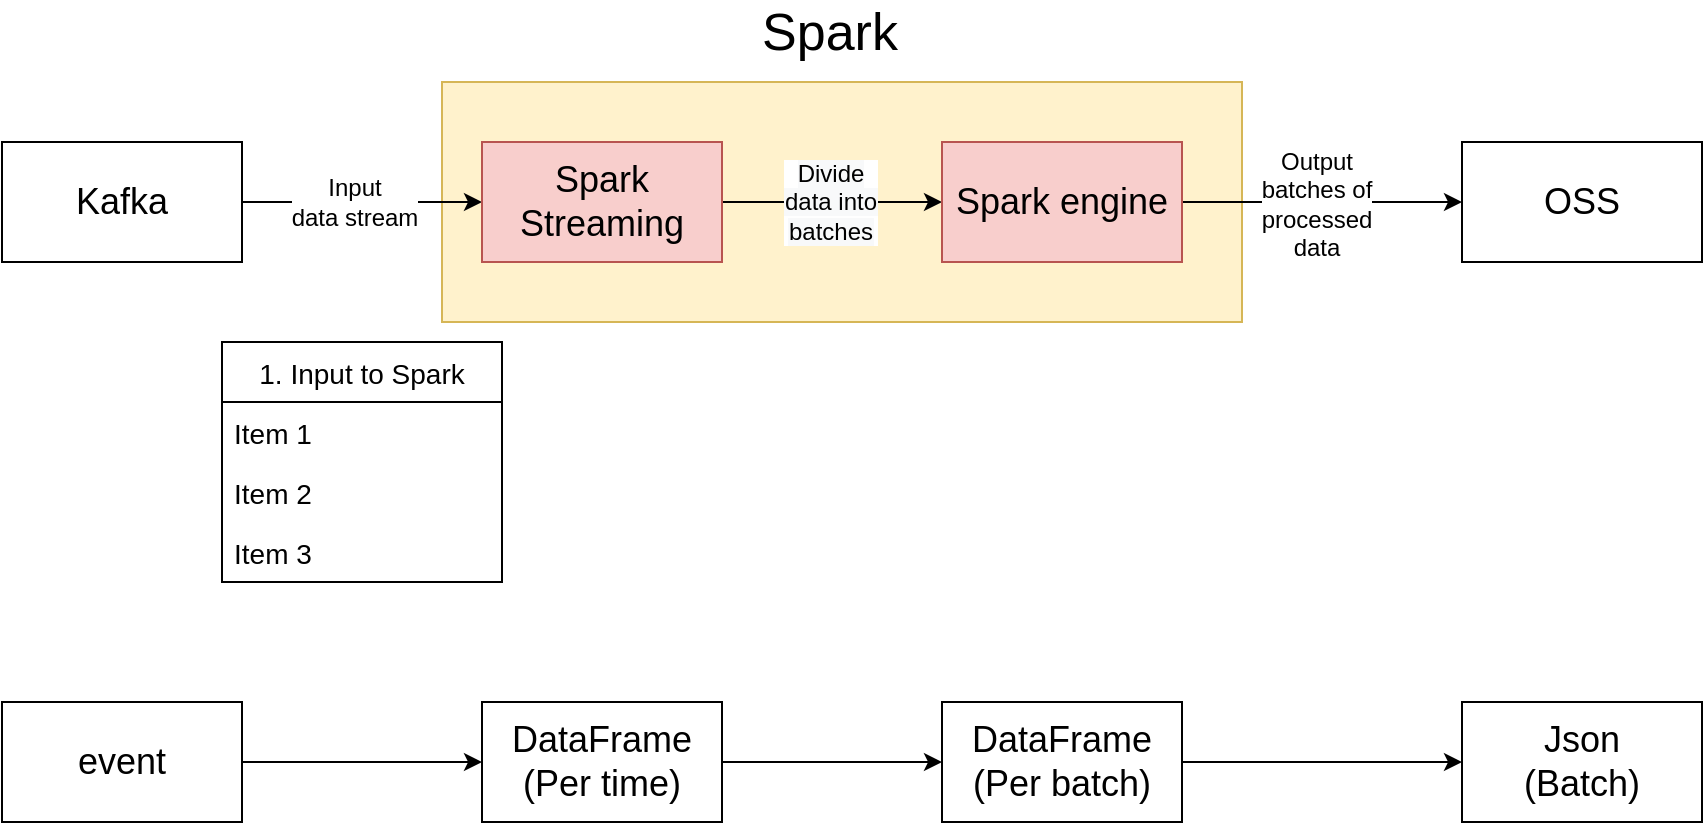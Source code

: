 <mxfile version="15.8.9" type="github">
  <diagram id="oD7USScEUBKT-Afy-Ol1" name="Page-1">
    <mxGraphModel dx="1426" dy="1942" grid="1" gridSize="10" guides="1" tooltips="1" connect="1" arrows="1" fold="1" page="1" pageScale="1" pageWidth="827" pageHeight="1169" math="0" shadow="0">
      <root>
        <mxCell id="0" />
        <mxCell id="1" parent="0" />
        <mxCell id="8uS4dwk1S0mfI39mXYLx-16" value="" style="rounded=0;whiteSpace=wrap;html=1;fontSize=12;fillColor=#fff2cc;strokeColor=#d6b656;" vertex="1" parent="1">
          <mxGeometry x="250" width="400" height="120" as="geometry" />
        </mxCell>
        <mxCell id="8uS4dwk1S0mfI39mXYLx-5" style="edgeStyle=orthogonalEdgeStyle;rounded=0;orthogonalLoop=1;jettySize=auto;html=1;entryX=0;entryY=0.5;entryDx=0;entryDy=0;fontSize=18;exitX=1;exitY=0.5;exitDx=0;exitDy=0;" edge="1" parent="1" source="8uS4dwk1S0mfI39mXYLx-7" target="8uS4dwk1S0mfI39mXYLx-4">
          <mxGeometry relative="1" as="geometry">
            <mxPoint x="690" y="60" as="sourcePoint" />
          </mxGeometry>
        </mxCell>
        <mxCell id="8uS4dwk1S0mfI39mXYLx-14" value="Output&lt;br&gt;batches of&lt;br&gt;processed&lt;br&gt;data" style="edgeLabel;html=1;align=center;verticalAlign=middle;resizable=0;points=[];fontSize=12;" vertex="1" connectable="0" parent="8uS4dwk1S0mfI39mXYLx-5">
          <mxGeometry x="-0.043" y="-1" relative="1" as="geometry">
            <mxPoint as="offset" />
          </mxGeometry>
        </mxCell>
        <mxCell id="8uS4dwk1S0mfI39mXYLx-3" style="edgeStyle=orthogonalEdgeStyle;rounded=0;orthogonalLoop=1;jettySize=auto;html=1;fontSize=18;entryX=0;entryY=0.5;entryDx=0;entryDy=0;" edge="1" parent="1" source="8uS4dwk1S0mfI39mXYLx-2" target="8uS4dwk1S0mfI39mXYLx-6">
          <mxGeometry relative="1" as="geometry">
            <mxPoint x="230" y="60" as="targetPoint" />
          </mxGeometry>
        </mxCell>
        <mxCell id="8uS4dwk1S0mfI39mXYLx-12" value="Input&lt;br&gt;data stream" style="edgeLabel;html=1;align=center;verticalAlign=middle;resizable=0;points=[];fontSize=12;" vertex="1" connectable="0" parent="8uS4dwk1S0mfI39mXYLx-3">
          <mxGeometry x="-0.071" relative="1" as="geometry">
            <mxPoint as="offset" />
          </mxGeometry>
        </mxCell>
        <mxCell id="8uS4dwk1S0mfI39mXYLx-2" value="&lt;font style=&quot;font-size: 18px&quot;&gt;Kafka&lt;/font&gt;" style="rounded=0;whiteSpace=wrap;html=1;" vertex="1" parent="1">
          <mxGeometry x="30" y="30" width="120" height="60" as="geometry" />
        </mxCell>
        <mxCell id="8uS4dwk1S0mfI39mXYLx-4" value="OSS" style="rounded=0;whiteSpace=wrap;html=1;fontSize=18;" vertex="1" parent="1">
          <mxGeometry x="760" y="30" width="120" height="60" as="geometry" />
        </mxCell>
        <mxCell id="8uS4dwk1S0mfI39mXYLx-8" style="edgeStyle=orthogonalEdgeStyle;rounded=0;orthogonalLoop=1;jettySize=auto;html=1;exitX=1;exitY=0.5;exitDx=0;exitDy=0;entryX=0;entryY=0.5;entryDx=0;entryDy=0;fontSize=18;" edge="1" parent="1" source="8uS4dwk1S0mfI39mXYLx-6" target="8uS4dwk1S0mfI39mXYLx-7">
          <mxGeometry relative="1" as="geometry" />
        </mxCell>
        <mxCell id="8uS4dwk1S0mfI39mXYLx-15" value="&lt;span style=&quot;background-color: rgb(248 , 249 , 250)&quot;&gt;Divide&lt;/span&gt;&lt;br style=&quot;background-color: rgb(248 , 249 , 250)&quot;&gt;&lt;span style=&quot;background-color: rgb(248 , 249 , 250)&quot;&gt;data into&lt;/span&gt;&lt;br style=&quot;background-color: rgb(248 , 249 , 250)&quot;&gt;&lt;span style=&quot;background-color: rgb(248 , 249 , 250)&quot;&gt;batches&lt;/span&gt;" style="edgeLabel;html=1;align=center;verticalAlign=middle;resizable=0;points=[];fontSize=12;" vertex="1" connectable="0" parent="8uS4dwk1S0mfI39mXYLx-8">
          <mxGeometry x="-0.029" relative="1" as="geometry">
            <mxPoint as="offset" />
          </mxGeometry>
        </mxCell>
        <mxCell id="8uS4dwk1S0mfI39mXYLx-6" value="Spark Streaming" style="rounded=0;whiteSpace=wrap;html=1;fontSize=18;fillColor=#f8cecc;strokeColor=#b85450;" vertex="1" parent="1">
          <mxGeometry x="270" y="30" width="120" height="60" as="geometry" />
        </mxCell>
        <mxCell id="8uS4dwk1S0mfI39mXYLx-7" value="Spark engine" style="rounded=0;whiteSpace=wrap;html=1;fontSize=18;fillColor=#f8cecc;strokeColor=#b85450;" vertex="1" parent="1">
          <mxGeometry x="500" y="30" width="120" height="60" as="geometry" />
        </mxCell>
        <mxCell id="8uS4dwk1S0mfI39mXYLx-17" value="Spark" style="text;html=1;strokeColor=none;fillColor=none;align=center;verticalAlign=middle;whiteSpace=wrap;rounded=0;fontSize=26;" vertex="1" parent="1">
          <mxGeometry x="414" y="-40" width="60" height="30" as="geometry" />
        </mxCell>
        <mxCell id="8uS4dwk1S0mfI39mXYLx-20" style="edgeStyle=orthogonalEdgeStyle;rounded=0;orthogonalLoop=1;jettySize=auto;html=1;exitX=1;exitY=0.5;exitDx=0;exitDy=0;entryX=0;entryY=0.5;entryDx=0;entryDy=0;fontSize=18;" edge="1" parent="1" source="8uS4dwk1S0mfI39mXYLx-19">
          <mxGeometry relative="1" as="geometry">
            <mxPoint x="270" y="340" as="targetPoint" />
          </mxGeometry>
        </mxCell>
        <mxCell id="8uS4dwk1S0mfI39mXYLx-19" value="event" style="rounded=0;whiteSpace=wrap;html=1;fontSize=18;" vertex="1" parent="1">
          <mxGeometry x="30" y="310" width="120" height="60" as="geometry" />
        </mxCell>
        <mxCell id="8uS4dwk1S0mfI39mXYLx-25" style="edgeStyle=orthogonalEdgeStyle;rounded=0;orthogonalLoop=1;jettySize=auto;html=1;exitX=1;exitY=0.5;exitDx=0;exitDy=0;entryX=0;entryY=0.5;entryDx=0;entryDy=0;fontSize=18;" edge="1" parent="1" source="8uS4dwk1S0mfI39mXYLx-21" target="8uS4dwk1S0mfI39mXYLx-24">
          <mxGeometry relative="1" as="geometry" />
        </mxCell>
        <mxCell id="8uS4dwk1S0mfI39mXYLx-21" value="DataFrame&lt;br&gt;(Per batch)" style="rounded=0;whiteSpace=wrap;html=1;fontSize=18;" vertex="1" parent="1">
          <mxGeometry x="500" y="310" width="120" height="60" as="geometry" />
        </mxCell>
        <mxCell id="8uS4dwk1S0mfI39mXYLx-23" style="edgeStyle=orthogonalEdgeStyle;rounded=0;orthogonalLoop=1;jettySize=auto;html=1;exitX=1;exitY=0.5;exitDx=0;exitDy=0;entryX=0;entryY=0.5;entryDx=0;entryDy=0;fontSize=18;" edge="1" parent="1" source="8uS4dwk1S0mfI39mXYLx-22" target="8uS4dwk1S0mfI39mXYLx-21">
          <mxGeometry relative="1" as="geometry" />
        </mxCell>
        <mxCell id="8uS4dwk1S0mfI39mXYLx-22" value="DataFrame&lt;br&gt;(Per time)" style="rounded=0;whiteSpace=wrap;html=1;fontSize=18;" vertex="1" parent="1">
          <mxGeometry x="270" y="310" width="120" height="60" as="geometry" />
        </mxCell>
        <mxCell id="8uS4dwk1S0mfI39mXYLx-24" value="Json&lt;br&gt;(Batch)" style="rounded=0;whiteSpace=wrap;html=1;fontSize=18;" vertex="1" parent="1">
          <mxGeometry x="760" y="310" width="120" height="60" as="geometry" />
        </mxCell>
        <mxCell id="8uS4dwk1S0mfI39mXYLx-26" value="1. Input to Spark" style="swimlane;fontStyle=0;childLayout=stackLayout;horizontal=1;startSize=30;horizontalStack=0;resizeParent=1;resizeParentMax=0;resizeLast=0;collapsible=1;marginBottom=0;fontSize=14;" vertex="1" parent="1">
          <mxGeometry x="140" y="130" width="140" height="120" as="geometry" />
        </mxCell>
        <mxCell id="8uS4dwk1S0mfI39mXYLx-27" value="Item 1" style="text;strokeColor=none;fillColor=none;align=left;verticalAlign=middle;spacingLeft=4;spacingRight=4;overflow=hidden;points=[[0,0.5],[1,0.5]];portConstraint=eastwest;rotatable=0;fontSize=14;" vertex="1" parent="8uS4dwk1S0mfI39mXYLx-26">
          <mxGeometry y="30" width="140" height="30" as="geometry" />
        </mxCell>
        <mxCell id="8uS4dwk1S0mfI39mXYLx-28" value="Item 2" style="text;strokeColor=none;fillColor=none;align=left;verticalAlign=middle;spacingLeft=4;spacingRight=4;overflow=hidden;points=[[0,0.5],[1,0.5]];portConstraint=eastwest;rotatable=0;fontSize=14;" vertex="1" parent="8uS4dwk1S0mfI39mXYLx-26">
          <mxGeometry y="60" width="140" height="30" as="geometry" />
        </mxCell>
        <mxCell id="8uS4dwk1S0mfI39mXYLx-29" value="Item 3" style="text;strokeColor=none;fillColor=none;align=left;verticalAlign=middle;spacingLeft=4;spacingRight=4;overflow=hidden;points=[[0,0.5],[1,0.5]];portConstraint=eastwest;rotatable=0;fontSize=14;" vertex="1" parent="8uS4dwk1S0mfI39mXYLx-26">
          <mxGeometry y="90" width="140" height="30" as="geometry" />
        </mxCell>
      </root>
    </mxGraphModel>
  </diagram>
</mxfile>
